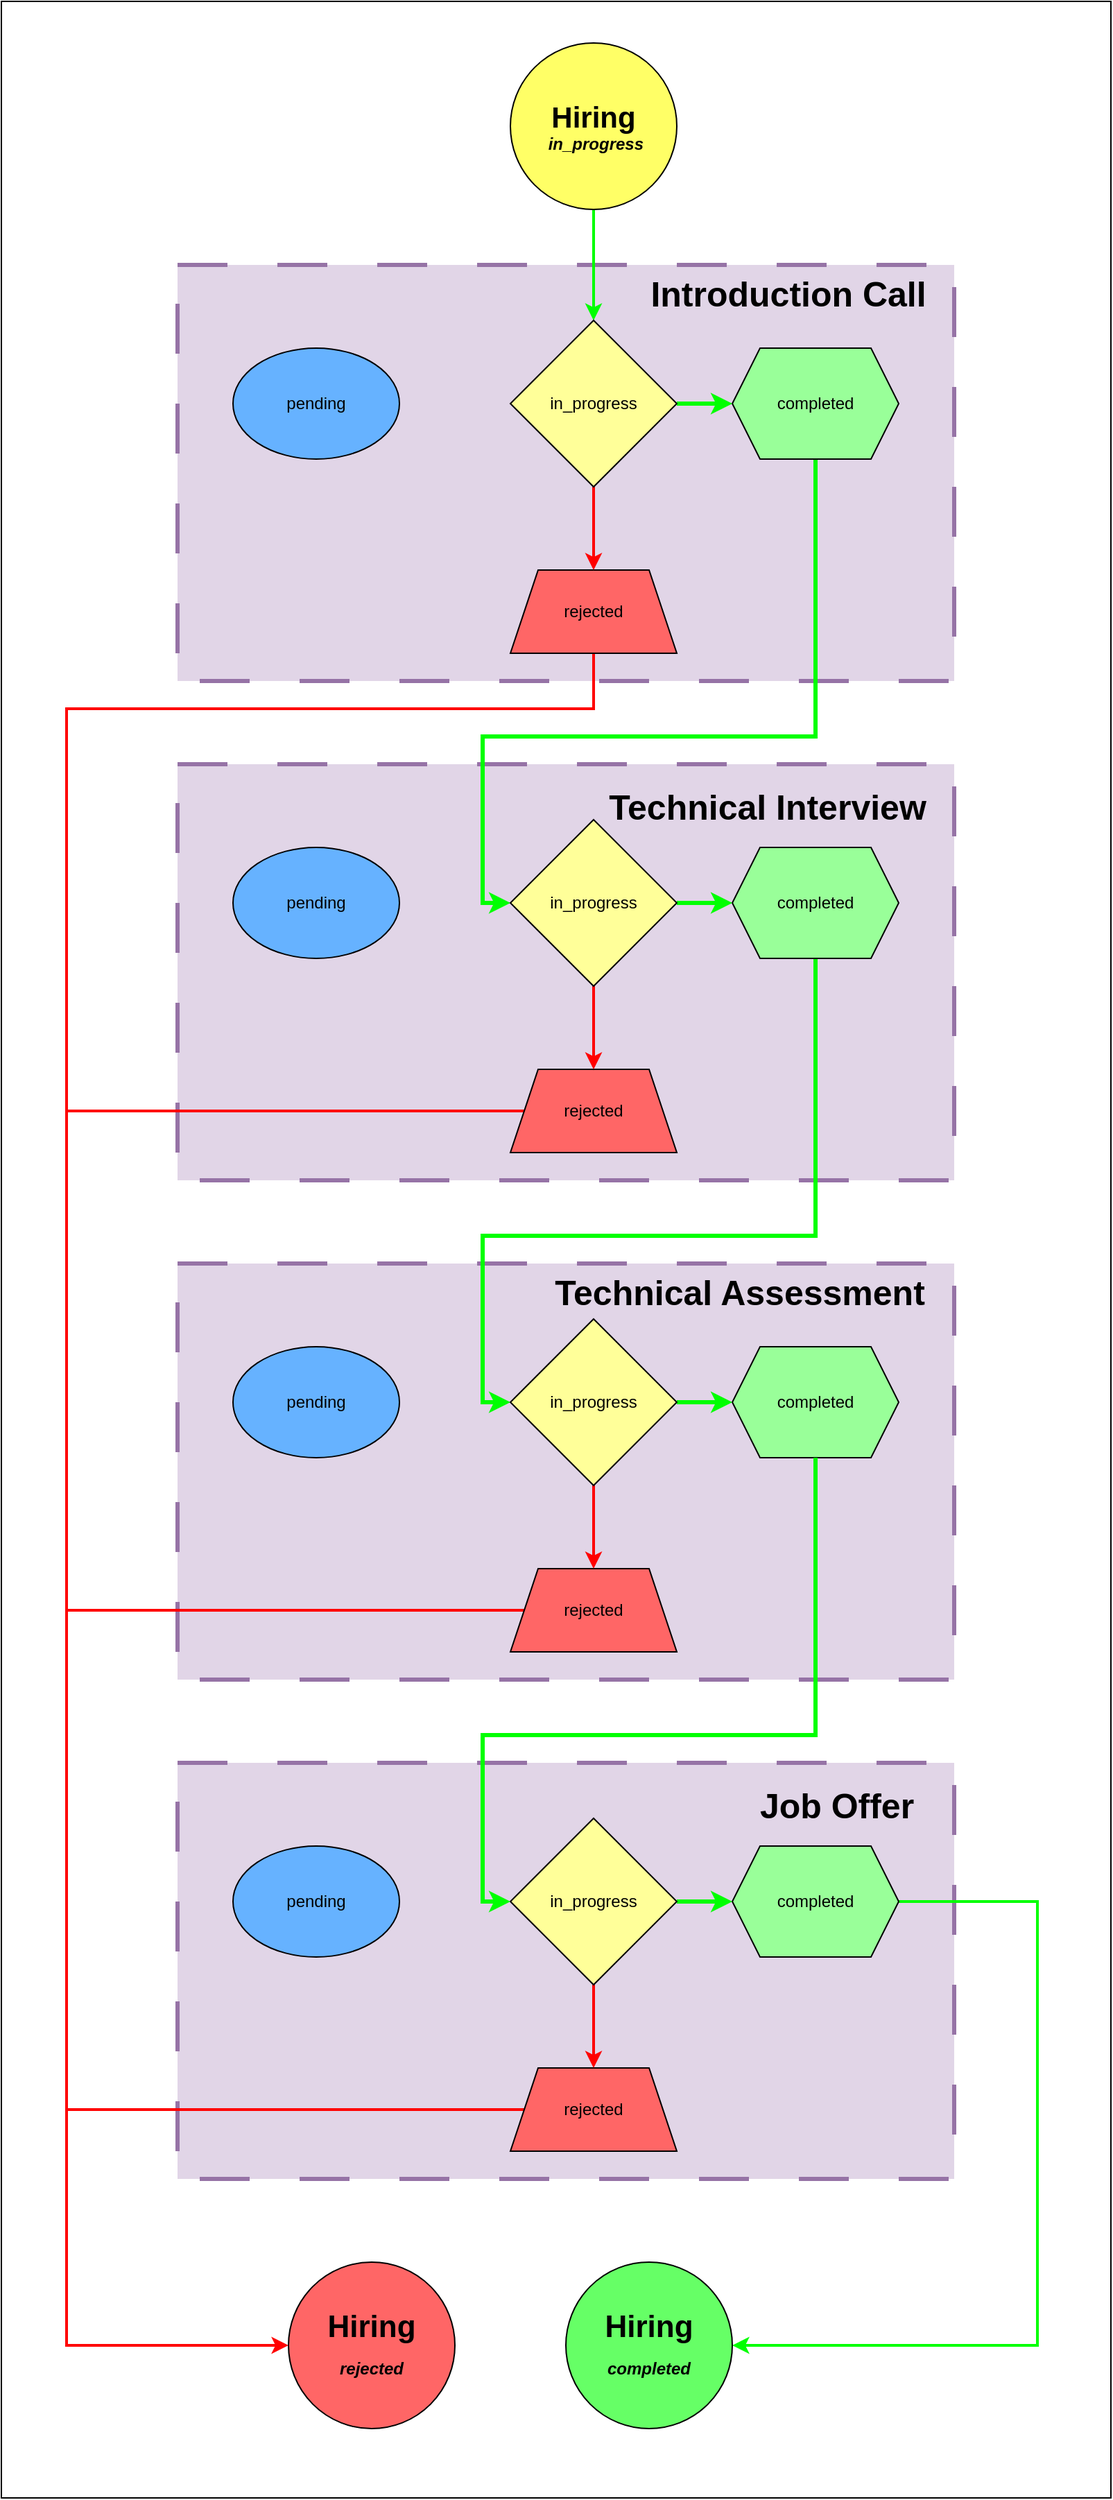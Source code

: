 <mxfile version="24.2.5" type="device">
  <diagram name="Page-1" id="UGQ0LyYrsrmNJRWAq-aU">
    <mxGraphModel dx="1434" dy="836" grid="1" gridSize="10" guides="1" tooltips="1" connect="1" arrows="1" fold="1" page="1" pageScale="1" pageWidth="850" pageHeight="1100" math="0" shadow="0">
      <root>
        <mxCell id="0" />
        <mxCell id="1" parent="0" />
        <mxCell id="W9CxaiNJqK8HlaK_UOAl-103" value="" style="rounded=0;whiteSpace=wrap;html=1;" parent="1" vertex="1">
          <mxGeometry x="153" y="90" width="800" height="1800" as="geometry" />
        </mxCell>
        <mxCell id="W9CxaiNJqK8HlaK_UOAl-64" value="" style="rounded=0;whiteSpace=wrap;html=1;dashed=1;dashPattern=12 12;strokeWidth=3;fillColor=#e1d5e7;strokeColor=#9673a6;" parent="1" vertex="1">
          <mxGeometry x="280" y="640" width="560" height="300" as="geometry" />
        </mxCell>
        <mxCell id="W9CxaiNJqK8HlaK_UOAl-82" value="" style="rounded=0;whiteSpace=wrap;html=1;dashed=1;dashPattern=12 12;strokeWidth=3;fillColor=#e1d5e7;strokeColor=#9673a6;" parent="1" vertex="1">
          <mxGeometry x="280" y="1360" width="560" height="300" as="geometry" />
        </mxCell>
        <mxCell id="W9CxaiNJqK8HlaK_UOAl-73" value="" style="rounded=0;whiteSpace=wrap;html=1;dashed=1;dashPattern=12 12;strokeWidth=3;fillColor=#e1d5e7;strokeColor=#9673a6;" parent="1" vertex="1">
          <mxGeometry x="280" y="1000" width="560" height="300" as="geometry" />
        </mxCell>
        <mxCell id="W9CxaiNJqK8HlaK_UOAl-63" value="" style="rounded=0;whiteSpace=wrap;html=1;dashed=1;dashPattern=12 12;strokeWidth=3;fillColor=#e1d5e7;strokeColor=#9673a6;" parent="1" vertex="1">
          <mxGeometry x="280" y="280" width="560" height="300" as="geometry" />
        </mxCell>
        <mxCell id="W9CxaiNJqK8HlaK_UOAl-102" value="" style="edgeStyle=orthogonalEdgeStyle;rounded=0;orthogonalLoop=1;jettySize=auto;html=1;strokeColor=#00FF00;strokeWidth=2;" parent="1" source="W9CxaiNJqK8HlaK_UOAl-1" target="W9CxaiNJqK8HlaK_UOAl-58" edge="1">
          <mxGeometry relative="1" as="geometry" />
        </mxCell>
        <mxCell id="W9CxaiNJqK8HlaK_UOAl-1" value="&lt;font style=&quot;font-size: 21px;&quot;&gt;&lt;b&gt;Hiring&lt;/b&gt;&lt;/font&gt;&lt;div&gt;&lt;b style=&quot;background-color: initial;&quot;&gt;&lt;i&gt;&amp;nbsp;in_progress&lt;/i&gt;&lt;/b&gt;&lt;/div&gt;" style="ellipse;whiteSpace=wrap;html=1;aspect=fixed;fillColor=#FFFF66;" parent="1" vertex="1">
          <mxGeometry x="520" y="120" width="120" height="120" as="geometry" />
        </mxCell>
        <mxCell id="W9CxaiNJqK8HlaK_UOAl-18" value="&lt;b&gt;&lt;font style=&quot;font-size: 22px;&quot;&gt;Hiring&lt;/font&gt;&lt;/b&gt;&lt;div&gt;&lt;b&gt;&lt;i&gt;rejected&lt;/i&gt;&lt;/b&gt;&lt;b&gt;&lt;font style=&quot;font-size: 22px;&quot;&gt;&lt;br&gt;&lt;/font&gt;&lt;/b&gt;&lt;/div&gt;" style="ellipse;whiteSpace=wrap;html=1;aspect=fixed;fillColor=#FF6666;" parent="1" vertex="1">
          <mxGeometry x="360" y="1720" width="120" height="120" as="geometry" />
        </mxCell>
        <mxCell id="W9CxaiNJqK8HlaK_UOAl-92" style="edgeStyle=orthogonalEdgeStyle;rounded=0;orthogonalLoop=1;jettySize=auto;html=1;entryX=0;entryY=0.5;entryDx=0;entryDy=0;strokeColor=#00FF00;strokeWidth=3;" parent="1" source="W9CxaiNJqK8HlaK_UOAl-30" target="W9CxaiNJqK8HlaK_UOAl-71" edge="1">
          <mxGeometry relative="1" as="geometry">
            <Array as="points">
              <mxPoint x="740" y="620" />
              <mxPoint x="500" y="620" />
              <mxPoint x="500" y="740" />
            </Array>
          </mxGeometry>
        </mxCell>
        <mxCell id="W9CxaiNJqK8HlaK_UOAl-30" value="completed" style="shape=hexagon;perimeter=hexagonPerimeter2;whiteSpace=wrap;html=1;fixedSize=1;fillColor=#99FF99;" parent="1" vertex="1">
          <mxGeometry x="680" y="340" width="120" height="80" as="geometry" />
        </mxCell>
        <mxCell id="W9CxaiNJqK8HlaK_UOAl-96" style="edgeStyle=orthogonalEdgeStyle;rounded=0;orthogonalLoop=1;jettySize=auto;html=1;entryX=0;entryY=0.5;entryDx=0;entryDy=0;strokeColor=#FF0000;strokeWidth=2;" parent="1" source="W9CxaiNJqK8HlaK_UOAl-31" target="W9CxaiNJqK8HlaK_UOAl-18" edge="1">
          <mxGeometry relative="1" as="geometry">
            <Array as="points">
              <mxPoint x="580" y="600" />
              <mxPoint x="200" y="600" />
              <mxPoint x="200" y="1780" />
            </Array>
          </mxGeometry>
        </mxCell>
        <mxCell id="W9CxaiNJqK8HlaK_UOAl-31" value="rejected" style="shape=trapezoid;perimeter=trapezoidPerimeter;whiteSpace=wrap;html=1;fixedSize=1;fillColor=#FF6666;" parent="1" vertex="1">
          <mxGeometry x="520" y="500" width="120" height="60" as="geometry" />
        </mxCell>
        <mxCell id="W9CxaiNJqK8HlaK_UOAl-49" value="&lt;font style=&quot;font-size: 25px;&quot;&gt;&lt;b&gt;Introduction Call&lt;/b&gt;&lt;/font&gt;" style="text;html=1;align=center;verticalAlign=middle;resizable=0;points=[];autosize=1;strokeColor=none;fillColor=none;" parent="1" vertex="1">
          <mxGeometry x="610" y="280" width="220" height="40" as="geometry" />
        </mxCell>
        <mxCell id="W9CxaiNJqK8HlaK_UOAl-51" value="&lt;font style=&quot;font-size: 25px;&quot;&gt;&lt;b&gt;Technical Assessment&lt;/b&gt;&lt;/font&gt;" style="text;html=1;align=center;verticalAlign=middle;resizable=0;points=[];autosize=1;strokeColor=none;fillColor=none;" parent="1" vertex="1">
          <mxGeometry x="540" y="1000" width="290" height="40" as="geometry" />
        </mxCell>
        <mxCell id="W9CxaiNJqK8HlaK_UOAl-52" value="&lt;font style=&quot;font-size: 25px;&quot;&gt;&lt;b&gt;Job Offer&lt;/b&gt;&lt;/font&gt;" style="text;html=1;align=center;verticalAlign=middle;resizable=0;points=[];autosize=1;strokeColor=none;fillColor=none;" parent="1" vertex="1">
          <mxGeometry x="690" y="1370" width="130" height="40" as="geometry" />
        </mxCell>
        <mxCell id="W9CxaiNJqK8HlaK_UOAl-59" value="" style="edgeStyle=orthogonalEdgeStyle;rounded=0;orthogonalLoop=1;jettySize=auto;html=1;strokeColor=#00FF00;strokeWidth=3;" parent="1" source="W9CxaiNJqK8HlaK_UOAl-58" target="W9CxaiNJqK8HlaK_UOAl-30" edge="1">
          <mxGeometry relative="1" as="geometry" />
        </mxCell>
        <mxCell id="W9CxaiNJqK8HlaK_UOAl-60" value="" style="edgeStyle=orthogonalEdgeStyle;rounded=0;orthogonalLoop=1;jettySize=auto;html=1;strokeColor=#FF0000;strokeWidth=2;" parent="1" source="W9CxaiNJqK8HlaK_UOAl-58" target="W9CxaiNJqK8HlaK_UOAl-31" edge="1">
          <mxGeometry relative="1" as="geometry" />
        </mxCell>
        <mxCell id="W9CxaiNJqK8HlaK_UOAl-58" value="in_progress" style="rhombus;whiteSpace=wrap;html=1;fillColor=#FFFF99;" parent="1" vertex="1">
          <mxGeometry x="520" y="320" width="120" height="120" as="geometry" />
        </mxCell>
        <mxCell id="W9CxaiNJqK8HlaK_UOAl-61" value="pending" style="ellipse;whiteSpace=wrap;html=1;fillColor=#66B2FF;" parent="1" vertex="1">
          <mxGeometry x="320" y="340" width="120" height="80" as="geometry" />
        </mxCell>
        <mxCell id="W9CxaiNJqK8HlaK_UOAl-93" style="edgeStyle=orthogonalEdgeStyle;rounded=0;orthogonalLoop=1;jettySize=auto;html=1;entryX=0;entryY=0.5;entryDx=0;entryDy=0;strokeColor=#00FF00;strokeWidth=3;" parent="1" source="W9CxaiNJqK8HlaK_UOAl-66" target="W9CxaiNJqK8HlaK_UOAl-80" edge="1">
          <mxGeometry relative="1" as="geometry">
            <Array as="points">
              <mxPoint x="740" y="980" />
              <mxPoint x="500" y="980" />
              <mxPoint x="500" y="1100" />
            </Array>
          </mxGeometry>
        </mxCell>
        <mxCell id="W9CxaiNJqK8HlaK_UOAl-66" value="completed" style="shape=hexagon;perimeter=hexagonPerimeter2;whiteSpace=wrap;html=1;fixedSize=1;fillColor=#99FF99;" parent="1" vertex="1">
          <mxGeometry x="680" y="700" width="120" height="80" as="geometry" />
        </mxCell>
        <mxCell id="W9CxaiNJqK8HlaK_UOAl-97" style="edgeStyle=orthogonalEdgeStyle;rounded=0;orthogonalLoop=1;jettySize=auto;html=1;endArrow=none;endFill=0;strokeColor=#FF0000;strokeWidth=2;" parent="1" source="W9CxaiNJqK8HlaK_UOAl-67" edge="1">
          <mxGeometry relative="1" as="geometry">
            <mxPoint x="200" y="890" as="targetPoint" />
          </mxGeometry>
        </mxCell>
        <mxCell id="W9CxaiNJqK8HlaK_UOAl-67" value="rejected" style="shape=trapezoid;perimeter=trapezoidPerimeter;whiteSpace=wrap;html=1;fixedSize=1;fillColor=#FF6666;" parent="1" vertex="1">
          <mxGeometry x="520" y="860" width="120" height="60" as="geometry" />
        </mxCell>
        <mxCell id="W9CxaiNJqK8HlaK_UOAl-69" value="" style="edgeStyle=orthogonalEdgeStyle;rounded=0;orthogonalLoop=1;jettySize=auto;html=1;strokeColor=#00FF00;strokeWidth=3;" parent="1" source="W9CxaiNJqK8HlaK_UOAl-71" target="W9CxaiNJqK8HlaK_UOAl-66" edge="1">
          <mxGeometry relative="1" as="geometry" />
        </mxCell>
        <mxCell id="W9CxaiNJqK8HlaK_UOAl-70" value="" style="edgeStyle=orthogonalEdgeStyle;rounded=0;orthogonalLoop=1;jettySize=auto;html=1;strokeColor=#FF0000;strokeWidth=2;" parent="1" source="W9CxaiNJqK8HlaK_UOAl-71" target="W9CxaiNJqK8HlaK_UOAl-67" edge="1">
          <mxGeometry relative="1" as="geometry" />
        </mxCell>
        <mxCell id="W9CxaiNJqK8HlaK_UOAl-71" value="in_progress" style="rhombus;whiteSpace=wrap;html=1;fillColor=#FFFF99;" parent="1" vertex="1">
          <mxGeometry x="520" y="680" width="120" height="120" as="geometry" />
        </mxCell>
        <mxCell id="W9CxaiNJqK8HlaK_UOAl-72" value="pending" style="ellipse;whiteSpace=wrap;html=1;fillColor=#66B2FF;" parent="1" vertex="1">
          <mxGeometry x="320" y="700" width="120" height="80" as="geometry" />
        </mxCell>
        <mxCell id="W9CxaiNJqK8HlaK_UOAl-75" value="completed" style="shape=hexagon;perimeter=hexagonPerimeter2;whiteSpace=wrap;html=1;fixedSize=1;fillColor=#99FF99;" parent="1" vertex="1">
          <mxGeometry x="680" y="1060" width="120" height="80" as="geometry" />
        </mxCell>
        <mxCell id="W9CxaiNJqK8HlaK_UOAl-99" style="edgeStyle=orthogonalEdgeStyle;rounded=0;orthogonalLoop=1;jettySize=auto;html=1;endArrow=none;endFill=0;strokeColor=#FF0000;strokeWidth=2;" parent="1" source="W9CxaiNJqK8HlaK_UOAl-76" edge="1">
          <mxGeometry relative="1" as="geometry">
            <mxPoint x="200" y="1250" as="targetPoint" />
          </mxGeometry>
        </mxCell>
        <mxCell id="W9CxaiNJqK8HlaK_UOAl-76" value="rejected" style="shape=trapezoid;perimeter=trapezoidPerimeter;whiteSpace=wrap;html=1;fixedSize=1;fillColor=#FF6666;" parent="1" vertex="1">
          <mxGeometry x="520" y="1220" width="120" height="60" as="geometry" />
        </mxCell>
        <mxCell id="W9CxaiNJqK8HlaK_UOAl-78" value="" style="edgeStyle=orthogonalEdgeStyle;rounded=0;orthogonalLoop=1;jettySize=auto;html=1;strokeColor=#00FF00;strokeWidth=3;" parent="1" source="W9CxaiNJqK8HlaK_UOAl-80" target="W9CxaiNJqK8HlaK_UOAl-75" edge="1">
          <mxGeometry relative="1" as="geometry" />
        </mxCell>
        <mxCell id="W9CxaiNJqK8HlaK_UOAl-79" value="" style="edgeStyle=orthogonalEdgeStyle;rounded=0;orthogonalLoop=1;jettySize=auto;html=1;strokeColor=#FF0000;strokeWidth=2;" parent="1" source="W9CxaiNJqK8HlaK_UOAl-80" target="W9CxaiNJqK8HlaK_UOAl-76" edge="1">
          <mxGeometry relative="1" as="geometry" />
        </mxCell>
        <mxCell id="W9CxaiNJqK8HlaK_UOAl-80" value="in_progress" style="rhombus;whiteSpace=wrap;html=1;fillColor=#FFFF99;" parent="1" vertex="1">
          <mxGeometry x="520" y="1040" width="120" height="120" as="geometry" />
        </mxCell>
        <mxCell id="W9CxaiNJqK8HlaK_UOAl-81" value="pending" style="ellipse;whiteSpace=wrap;html=1;fillColor=#66B2FF;" parent="1" vertex="1">
          <mxGeometry x="320" y="1060" width="120" height="80" as="geometry" />
        </mxCell>
        <mxCell id="ibe_3f_kBnhCLzl-hQJg-2" style="edgeStyle=orthogonalEdgeStyle;rounded=0;orthogonalLoop=1;jettySize=auto;html=1;entryX=1;entryY=0.5;entryDx=0;entryDy=0;strokeColor=#00FF00;strokeWidth=2;" edge="1" parent="1" source="W9CxaiNJqK8HlaK_UOAl-84" target="ibe_3f_kBnhCLzl-hQJg-1">
          <mxGeometry relative="1" as="geometry">
            <Array as="points">
              <mxPoint x="900" y="1460" />
              <mxPoint x="900" y="1780" />
            </Array>
          </mxGeometry>
        </mxCell>
        <mxCell id="W9CxaiNJqK8HlaK_UOAl-84" value="completed" style="shape=hexagon;perimeter=hexagonPerimeter2;whiteSpace=wrap;html=1;fixedSize=1;fillColor=#99FF99;" parent="1" vertex="1">
          <mxGeometry x="680" y="1420" width="120" height="80" as="geometry" />
        </mxCell>
        <mxCell id="W9CxaiNJqK8HlaK_UOAl-100" style="edgeStyle=orthogonalEdgeStyle;rounded=0;orthogonalLoop=1;jettySize=auto;html=1;endArrow=none;endFill=0;strokeColor=#FF0000;strokeWidth=2;" parent="1" source="W9CxaiNJqK8HlaK_UOAl-85" edge="1">
          <mxGeometry relative="1" as="geometry">
            <mxPoint x="200" y="1610" as="targetPoint" />
          </mxGeometry>
        </mxCell>
        <mxCell id="W9CxaiNJqK8HlaK_UOAl-85" value="rejected" style="shape=trapezoid;perimeter=trapezoidPerimeter;whiteSpace=wrap;html=1;fixedSize=1;fillColor=#FF6666;" parent="1" vertex="1">
          <mxGeometry x="520" y="1580" width="120" height="60" as="geometry" />
        </mxCell>
        <mxCell id="W9CxaiNJqK8HlaK_UOAl-87" value="" style="edgeStyle=orthogonalEdgeStyle;rounded=0;orthogonalLoop=1;jettySize=auto;html=1;strokeColor=#00FF00;strokeWidth=3;" parent="1" source="W9CxaiNJqK8HlaK_UOAl-89" target="W9CxaiNJqK8HlaK_UOAl-84" edge="1">
          <mxGeometry relative="1" as="geometry" />
        </mxCell>
        <mxCell id="W9CxaiNJqK8HlaK_UOAl-88" value="" style="edgeStyle=orthogonalEdgeStyle;rounded=0;orthogonalLoop=1;jettySize=auto;html=1;strokeColor=#FF0000;strokeWidth=2;" parent="1" source="W9CxaiNJqK8HlaK_UOAl-89" target="W9CxaiNJqK8HlaK_UOAl-85" edge="1">
          <mxGeometry relative="1" as="geometry" />
        </mxCell>
        <mxCell id="W9CxaiNJqK8HlaK_UOAl-89" value="in_progress" style="rhombus;whiteSpace=wrap;html=1;fillColor=#FFFF99;" parent="1" vertex="1">
          <mxGeometry x="520" y="1400" width="120" height="120" as="geometry" />
        </mxCell>
        <mxCell id="W9CxaiNJqK8HlaK_UOAl-90" value="pending" style="ellipse;whiteSpace=wrap;html=1;fillColor=#66B2FF;" parent="1" vertex="1">
          <mxGeometry x="320" y="1420" width="120" height="80" as="geometry" />
        </mxCell>
        <mxCell id="W9CxaiNJqK8HlaK_UOAl-91" value="&lt;font style=&quot;font-size: 25px;&quot;&gt;&lt;b&gt;Technical Interview&lt;/b&gt;&lt;/font&gt;" style="text;html=1;align=center;verticalAlign=middle;resizable=0;points=[];autosize=1;strokeColor=none;fillColor=none;" parent="1" vertex="1">
          <mxGeometry x="580" y="650" width="250" height="40" as="geometry" />
        </mxCell>
        <mxCell id="W9CxaiNJqK8HlaK_UOAl-95" style="edgeStyle=orthogonalEdgeStyle;rounded=0;orthogonalLoop=1;jettySize=auto;html=1;entryX=0;entryY=0.5;entryDx=0;entryDy=0;strokeColor=#00FF00;strokeWidth=3;" parent="1" edge="1">
          <mxGeometry relative="1" as="geometry">
            <mxPoint x="740" y="1140" as="sourcePoint" />
            <mxPoint x="520" y="1460" as="targetPoint" />
            <Array as="points">
              <mxPoint x="740" y="1340" />
              <mxPoint x="500" y="1340" />
              <mxPoint x="500" y="1460" />
            </Array>
          </mxGeometry>
        </mxCell>
        <mxCell id="ibe_3f_kBnhCLzl-hQJg-1" value="&lt;b&gt;&lt;font style=&quot;font-size: 22px;&quot;&gt;Hiring&lt;/font&gt;&lt;/b&gt;&lt;div&gt;&lt;b&gt;&lt;i&gt;completed&lt;/i&gt;&lt;/b&gt;&lt;b&gt;&lt;font style=&quot;font-size: 22px;&quot;&gt;&lt;br&gt;&lt;/font&gt;&lt;/b&gt;&lt;/div&gt;" style="ellipse;whiteSpace=wrap;html=1;aspect=fixed;fillColor=#66FF66;" vertex="1" parent="1">
          <mxGeometry x="560" y="1720" width="120" height="120" as="geometry" />
        </mxCell>
      </root>
    </mxGraphModel>
  </diagram>
</mxfile>
